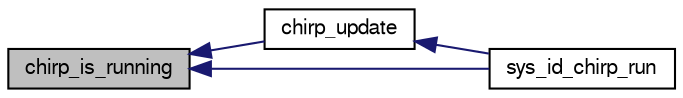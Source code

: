 digraph "chirp_is_running"
{
  edge [fontname="FreeSans",fontsize="10",labelfontname="FreeSans",labelfontsize="10"];
  node [fontname="FreeSans",fontsize="10",shape=record];
  rankdir="LR";
  Node1 [label="chirp_is_running",height=0.2,width=0.4,color="black", fillcolor="grey75", style="filled", fontcolor="black"];
  Node1 -> Node2 [dir="back",color="midnightblue",fontsize="10",style="solid",fontname="FreeSans"];
  Node2 [label="chirp_update",height=0.2,width=0.4,color="black", fillcolor="white", style="filled",URL="$pprz__chirp_8h.html#ace13dc9bd3393e70232dd838ddc87c12",tooltip="Calculate the value at current_time_s and update the struct with current frequency and value..."];
  Node2 -> Node3 [dir="back",color="midnightblue",fontsize="10",style="solid",fontname="FreeSans"];
  Node3 [label="sys_id_chirp_run",height=0.2,width=0.4,color="black", fillcolor="white", style="filled",URL="$sys__id__chirp_8h.html#a7a6c12c89f553927efebc882475406ac"];
  Node1 -> Node3 [dir="back",color="midnightblue",fontsize="10",style="solid",fontname="FreeSans"];
}
